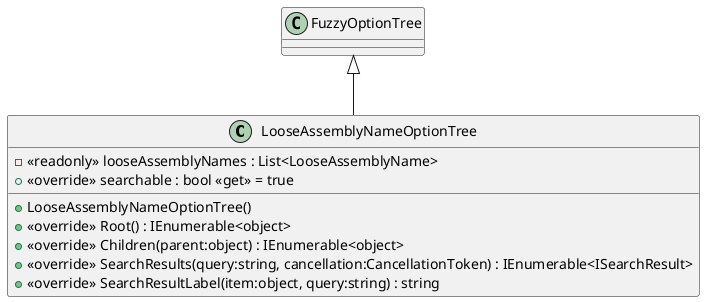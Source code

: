 @startuml
class LooseAssemblyNameOptionTree {
    + LooseAssemblyNameOptionTree()
    - <<readonly>> looseAssemblyNames : List<LooseAssemblyName>
    + <<override>> searchable : bool <<get>> = true
    + <<override>> Root() : IEnumerable<object>
    + <<override>> Children(parent:object) : IEnumerable<object>
    + <<override>> SearchResults(query:string, cancellation:CancellationToken) : IEnumerable<ISearchResult>
    + <<override>> SearchResultLabel(item:object, query:string) : string
}
FuzzyOptionTree <|-- LooseAssemblyNameOptionTree
@enduml

